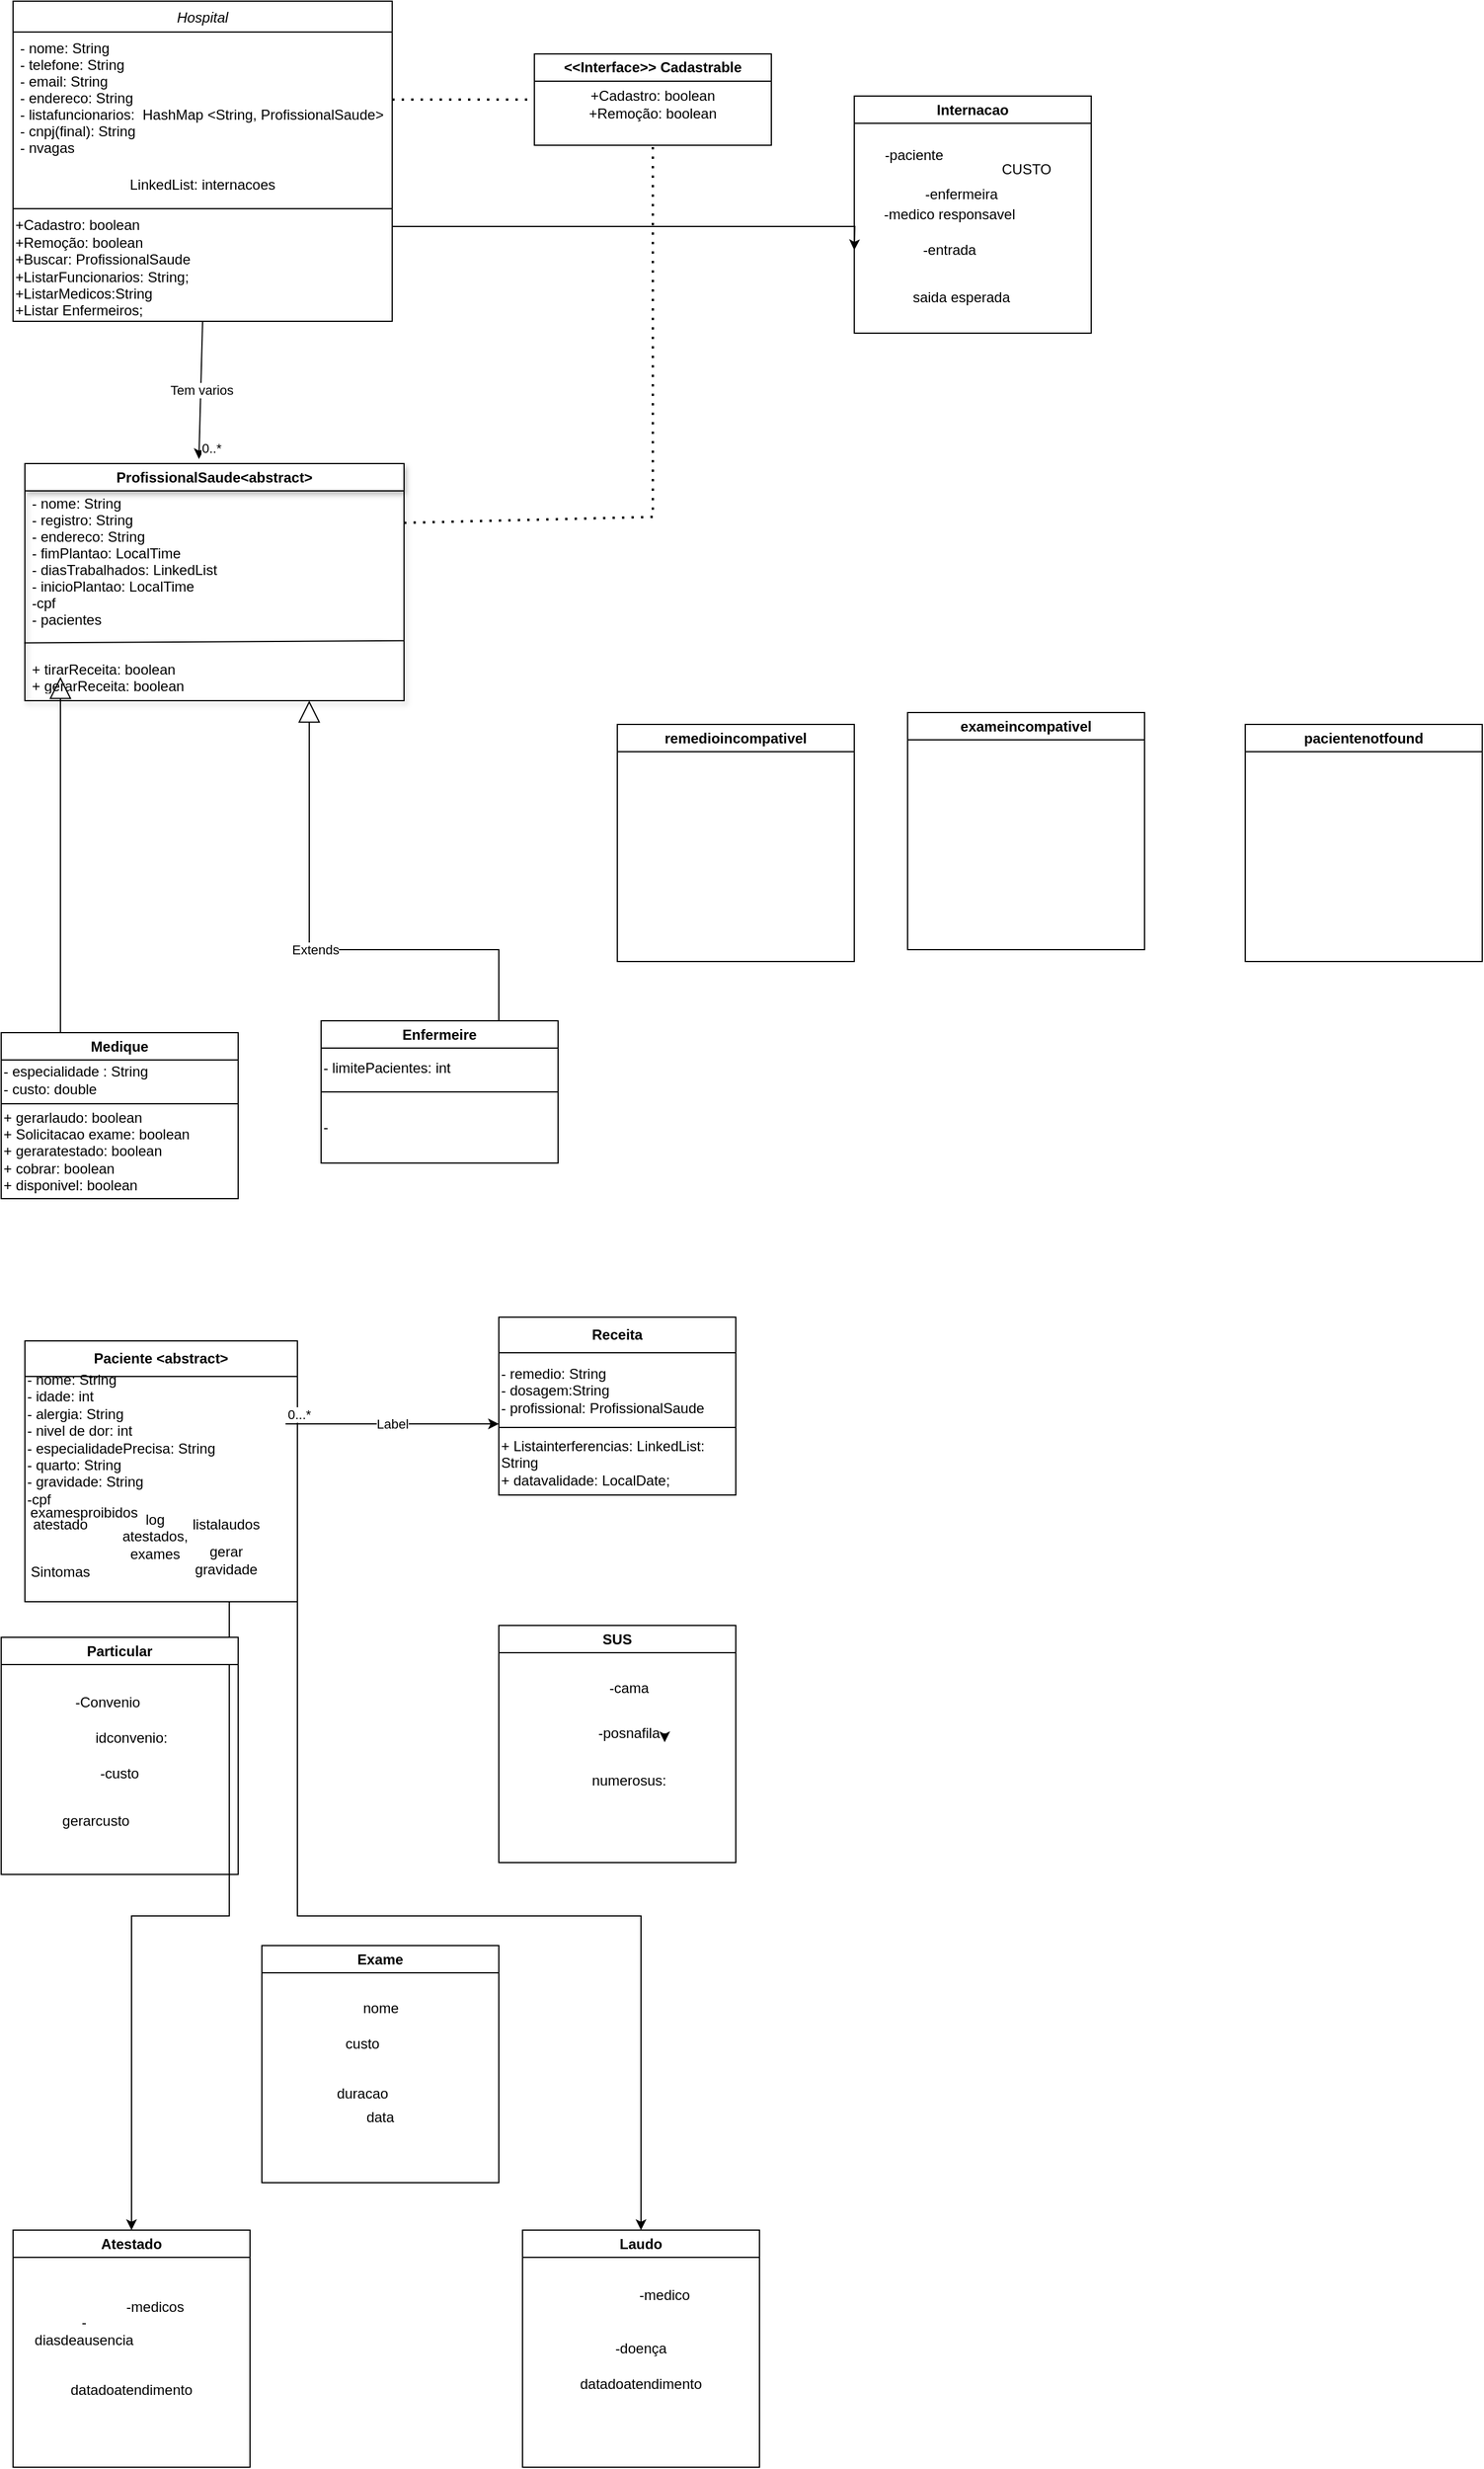 <mxfile version="21.3.8" type="github">
  <diagram id="C5RBs43oDa-KdzZeNtuy" name="Page-1">
    <mxGraphModel dx="1434" dy="775" grid="1" gridSize="10" guides="1" tooltips="1" connect="1" arrows="1" fold="1" page="1" pageScale="1" pageWidth="1600" pageHeight="1169" math="0" shadow="0">
      <root>
        <mxCell id="WIyWlLk6GJQsqaUBKTNV-0" />
        <mxCell id="WIyWlLk6GJQsqaUBKTNV-1" parent="WIyWlLk6GJQsqaUBKTNV-0" />
        <mxCell id="zkfFHV4jXpPFQw0GAbJ--0" value="Hospital" style="swimlane;fontStyle=2;align=center;verticalAlign=top;childLayout=stackLayout;horizontal=1;startSize=26;horizontalStack=0;resizeParent=1;resizeLast=0;collapsible=1;marginBottom=0;rounded=0;shadow=0;strokeWidth=1;" parent="WIyWlLk6GJQsqaUBKTNV-1" vertex="1">
          <mxGeometry x="40" y="80" width="320" height="270" as="geometry">
            <mxRectangle x="230" y="140" width="160" height="26" as="alternateBounds" />
          </mxGeometry>
        </mxCell>
        <mxCell id="zkfFHV4jXpPFQw0GAbJ--1" value="- nome: String&#xa;- telefone: String&#xa;- email: String&#xa;- endereco: String&#xa;- listafuncionarios:  HashMap &lt;String, ProfissionalSaude&gt;&#xa;- cnpj(final): String&#xa;- nvagas&#xa;" style="text;align=left;verticalAlign=top;spacingLeft=4;spacingRight=4;overflow=hidden;rotatable=0;points=[[0,0.5],[1,0.5]];portConstraint=eastwest;" parent="zkfFHV4jXpPFQw0GAbJ--0" vertex="1">
          <mxGeometry y="26" width="320" height="114" as="geometry" />
        </mxCell>
        <mxCell id="CyfO7_76a3TtjCnsQ1G2-8" style="edgeStyle=orthogonalEdgeStyle;rounded=0;orthogonalLoop=1;jettySize=auto;html=1;exitX=1;exitY=1;exitDx=0;exitDy=0;" parent="zkfFHV4jXpPFQw0GAbJ--0" source="CyfO7_76a3TtjCnsQ1G2-6" edge="1">
          <mxGeometry relative="1" as="geometry">
            <mxPoint x="710" y="210" as="targetPoint" />
          </mxGeometry>
        </mxCell>
        <mxCell id="CyfO7_76a3TtjCnsQ1G2-6" value="LinkedList: internacoes" style="text;html=1;strokeColor=none;fillColor=none;align=center;verticalAlign=middle;whiteSpace=wrap;rounded=0;" parent="zkfFHV4jXpPFQw0GAbJ--0" vertex="1">
          <mxGeometry y="140" width="320" height="30" as="geometry" />
        </mxCell>
        <mxCell id="zkfFHV4jXpPFQw0GAbJ--4" value="" style="line;html=1;strokeWidth=1;align=left;verticalAlign=middle;spacingTop=-1;spacingLeft=3;spacingRight=3;rotatable=0;labelPosition=right;points=[];portConstraint=eastwest;" parent="zkfFHV4jXpPFQw0GAbJ--0" vertex="1">
          <mxGeometry y="170" width="320" height="10" as="geometry" />
        </mxCell>
        <mxCell id="-9V2bEK6rvMUXnRSOSfq-13" value="+Cadastro: boolean&lt;br&gt;+Remoção: boolean&lt;br&gt;+Buscar: ProfissionalSaude&lt;br&gt;+ListarFuncionarios: String;&lt;br&gt;+ListarMedicos:String&lt;br&gt;+Listar Enfermeiros;" style="text;html=1;strokeColor=none;fillColor=none;align=left;verticalAlign=middle;whiteSpace=wrap;rounded=0;" parent="zkfFHV4jXpPFQw0GAbJ--0" vertex="1">
          <mxGeometry y="180" width="320" height="90" as="geometry" />
        </mxCell>
        <mxCell id="-9V2bEK6rvMUXnRSOSfq-5" value="&amp;lt;&amp;lt;Interface&amp;gt;&amp;gt; Cadastrable" style="swimlane;whiteSpace=wrap;html=1;" parent="WIyWlLk6GJQsqaUBKTNV-1" vertex="1">
          <mxGeometry x="480" y="124.5" width="200" height="77" as="geometry" />
        </mxCell>
        <mxCell id="-9V2bEK6rvMUXnRSOSfq-8" value="+Cadastro: boolean&lt;br&gt;+Remoção: boolean" style="text;html=1;strokeColor=none;fillColor=none;align=center;verticalAlign=middle;whiteSpace=wrap;rounded=0;" parent="-9V2bEK6rvMUXnRSOSfq-5" vertex="1">
          <mxGeometry y="27" width="200" height="30" as="geometry" />
        </mxCell>
        <mxCell id="-9V2bEK6rvMUXnRSOSfq-11" value="" style="endArrow=none;dashed=1;html=1;dashPattern=1 3;strokeWidth=2;rounded=0;exitX=1;exitY=0.5;exitDx=0;exitDy=0;entryX=0;entryY=0.5;entryDx=0;entryDy=0;" parent="WIyWlLk6GJQsqaUBKTNV-1" source="zkfFHV4jXpPFQw0GAbJ--1" target="-9V2bEK6rvMUXnRSOSfq-5" edge="1">
          <mxGeometry width="50" height="50" relative="1" as="geometry">
            <mxPoint x="300" y="147" as="sourcePoint" />
            <mxPoint x="580" y="250" as="targetPoint" />
          </mxGeometry>
        </mxCell>
        <mxCell id="-9V2bEK6rvMUXnRSOSfq-19" value="ProfissionalSaude&amp;lt;abstract&amp;gt;" style="swimlane;whiteSpace=wrap;html=1;shadow=1;" parent="WIyWlLk6GJQsqaUBKTNV-1" vertex="1">
          <mxGeometry x="50" y="470" width="320" height="200" as="geometry" />
        </mxCell>
        <mxCell id="2CkzwocB3PWpD3vvepL0-0" value="- nome: String&#xa;- registro: String&#xa;- endereco: String&#xa;- fimPlantao: LocalTime&#xa;- diasTrabalhados: LinkedList&#xa;- inicioPlantao: LocalTime&#xa;-cpf&#xa;- pacientes&#xa;&#xa;&#xa;" style="text;align=left;verticalAlign=top;spacingLeft=4;spacingRight=4;overflow=hidden;rotatable=0;points=[[0,0.5],[1,0.5]];portConstraint=eastwest;" parent="-9V2bEK6rvMUXnRSOSfq-19" vertex="1">
          <mxGeometry y="20" width="320" height="130" as="geometry" />
        </mxCell>
        <mxCell id="2CkzwocB3PWpD3vvepL0-1" value="" style="edgeStyle=none;orthogonalLoop=1;jettySize=auto;html=1;rounded=0;exitX=-0.002;exitY=1.01;exitDx=0;exitDy=0;endArrow=none;endFill=0;exitPerimeter=0;entryX=1;entryY=0.995;entryDx=0;entryDy=0;entryPerimeter=0;" parent="-9V2bEK6rvMUXnRSOSfq-19" source="2CkzwocB3PWpD3vvepL0-0" target="2CkzwocB3PWpD3vvepL0-0" edge="1">
          <mxGeometry width="80" relative="1" as="geometry">
            <mxPoint x="110" y="160" as="sourcePoint" />
            <mxPoint x="330" y="130" as="targetPoint" />
            <Array as="points" />
          </mxGeometry>
        </mxCell>
        <mxCell id="2CkzwocB3PWpD3vvepL0-2" value="+ tirarReceita: boolean&#xa;+ gerarReceita: boolean" style="text;align=left;verticalAlign=top;spacingLeft=4;spacingRight=4;overflow=hidden;rotatable=0;points=[[0,0.5],[1,0.5]];portConstraint=eastwest;" parent="-9V2bEK6rvMUXnRSOSfq-19" vertex="1">
          <mxGeometry y="160" width="320" height="30" as="geometry" />
        </mxCell>
        <mxCell id="-9V2bEK6rvMUXnRSOSfq-26" value="" style="endArrow=classic;html=1;rounded=0;entryX=0.459;entryY=-0.019;entryDx=0;entryDy=0;exitX=0.5;exitY=1;exitDx=0;exitDy=0;entryPerimeter=0;" parent="WIyWlLk6GJQsqaUBKTNV-1" source="-9V2bEK6rvMUXnRSOSfq-13" target="-9V2bEK6rvMUXnRSOSfq-19" edge="1">
          <mxGeometry relative="1" as="geometry">
            <mxPoint x="440" y="700" as="sourcePoint" />
            <mxPoint x="600" y="700" as="targetPoint" />
          </mxGeometry>
        </mxCell>
        <mxCell id="-9V2bEK6rvMUXnRSOSfq-27" value="Tem varios" style="edgeLabel;resizable=0;html=1;align=center;verticalAlign=middle;" parent="-9V2bEK6rvMUXnRSOSfq-26" connectable="0" vertex="1">
          <mxGeometry relative="1" as="geometry" />
        </mxCell>
        <mxCell id="-9V2bEK6rvMUXnRSOSfq-29" value="0..*" style="edgeLabel;resizable=0;html=1;align=right;verticalAlign=bottom;" parent="-9V2bEK6rvMUXnRSOSfq-26" connectable="0" vertex="1">
          <mxGeometry x="1" relative="1" as="geometry">
            <mxPoint x="20" as="offset" />
          </mxGeometry>
        </mxCell>
        <mxCell id="-9V2bEK6rvMUXnRSOSfq-47" value="" style="endArrow=none;dashed=1;html=1;dashPattern=1 3;strokeWidth=2;rounded=0;entryX=0.5;entryY=1;entryDx=0;entryDy=0;exitX=1;exitY=0.25;exitDx=0;exitDy=0;" parent="WIyWlLk6GJQsqaUBKTNV-1" source="-9V2bEK6rvMUXnRSOSfq-19" target="-9V2bEK6rvMUXnRSOSfq-5" edge="1">
          <mxGeometry width="50" height="50" relative="1" as="geometry">
            <mxPoint x="660" y="320" as="sourcePoint" />
            <mxPoint x="710" y="270" as="targetPoint" />
            <Array as="points">
              <mxPoint x="580" y="515" />
            </Array>
          </mxGeometry>
        </mxCell>
        <mxCell id="-9V2bEK6rvMUXnRSOSfq-484" style="edgeStyle=orthogonalEdgeStyle;rounded=0;orthogonalLoop=1;jettySize=auto;html=1;exitX=0.25;exitY=0;exitDx=0;exitDy=0;endArrow=block;endFill=0;endSize=16;" parent="WIyWlLk6GJQsqaUBKTNV-1" source="-9V2bEK6rvMUXnRSOSfq-478" edge="1">
          <mxGeometry relative="1" as="geometry">
            <mxPoint x="80" y="650" as="targetPoint" />
            <Array as="points">
              <mxPoint x="80" y="650" />
            </Array>
          </mxGeometry>
        </mxCell>
        <mxCell id="-9V2bEK6rvMUXnRSOSfq-478" value="Medique" style="swimlane;whiteSpace=wrap;html=1;" parent="WIyWlLk6GJQsqaUBKTNV-1" vertex="1">
          <mxGeometry x="30" y="950" width="200" height="140" as="geometry" />
        </mxCell>
        <mxCell id="-9V2bEK6rvMUXnRSOSfq-34" value="- especialidade : String&lt;br&gt;- custo: double" style="text;html=1;strokeColor=none;fillColor=none;align=left;verticalAlign=middle;whiteSpace=wrap;rounded=0;" parent="-9V2bEK6rvMUXnRSOSfq-478" vertex="1">
          <mxGeometry y="20" width="200" height="40" as="geometry" />
        </mxCell>
        <mxCell id="-9V2bEK6rvMUXnRSOSfq-529" value="+ gerarlaudo: boolean&lt;br&gt;+ Solicitacao exame: boolean&lt;br&gt;+ geraratestado: boolean&lt;br&gt;+ cobrar: boolean&lt;br&gt;+ disponivel: boolean" style="text;html=1;strokeColor=none;fillColor=none;align=left;verticalAlign=middle;whiteSpace=wrap;rounded=0;" parent="-9V2bEK6rvMUXnRSOSfq-478" vertex="1">
          <mxGeometry y="60" width="200" height="80" as="geometry" />
        </mxCell>
        <mxCell id="2CkzwocB3PWpD3vvepL0-5" value="" style="edgeStyle=none;orthogonalLoop=1;jettySize=auto;html=1;rounded=0;endArrow=none;endFill=0;exitX=0;exitY=1;exitDx=0;exitDy=0;entryX=1;entryY=1;entryDx=0;entryDy=0;" parent="-9V2bEK6rvMUXnRSOSfq-478" source="-9V2bEK6rvMUXnRSOSfq-34" target="-9V2bEK6rvMUXnRSOSfq-34" edge="1">
          <mxGeometry width="80" relative="1" as="geometry">
            <mxPoint y="80" as="sourcePoint" />
            <mxPoint x="200" y="80" as="targetPoint" />
            <Array as="points">
              <mxPoint x="100" y="60" />
            </Array>
          </mxGeometry>
        </mxCell>
        <mxCell id="-9V2bEK6rvMUXnRSOSfq-479" value="Enfermeire" style="swimlane;whiteSpace=wrap;html=1;" parent="WIyWlLk6GJQsqaUBKTNV-1" vertex="1">
          <mxGeometry x="300" y="940" width="200" height="120" as="geometry" />
        </mxCell>
        <mxCell id="-9V2bEK6rvMUXnRSOSfq-487" value="- limitePacientes: int" style="text;html=1;strokeColor=none;fillColor=none;align=left;verticalAlign=middle;whiteSpace=wrap;rounded=0;" parent="-9V2bEK6rvMUXnRSOSfq-479" vertex="1">
          <mxGeometry y="20" width="200" height="40" as="geometry" />
        </mxCell>
        <mxCell id="-9V2bEK6rvMUXnRSOSfq-492" value="-" style="text;html=1;strokeColor=none;fillColor=none;align=left;verticalAlign=middle;whiteSpace=wrap;rounded=0;" parent="-9V2bEK6rvMUXnRSOSfq-479" vertex="1">
          <mxGeometry y="60" width="200" height="60" as="geometry" />
        </mxCell>
        <mxCell id="2CkzwocB3PWpD3vvepL0-6" value="" style="edgeStyle=none;orthogonalLoop=1;jettySize=auto;html=1;rounded=0;endArrow=none;endFill=0;exitX=0;exitY=1;exitDx=0;exitDy=0;entryX=1;entryY=1;entryDx=0;entryDy=0;" parent="-9V2bEK6rvMUXnRSOSfq-479" edge="1">
          <mxGeometry width="80" relative="1" as="geometry">
            <mxPoint y="60" as="sourcePoint" />
            <mxPoint x="200" y="60" as="targetPoint" />
            <Array as="points">
              <mxPoint x="100" y="60" />
            </Array>
          </mxGeometry>
        </mxCell>
        <mxCell id="-9V2bEK6rvMUXnRSOSfq-482" value="Extends" style="endArrow=block;endSize=16;endFill=0;html=1;rounded=0;exitX=0.75;exitY=0;exitDx=0;exitDy=0;entryX=0.75;entryY=1;entryDx=0;entryDy=0;" parent="WIyWlLk6GJQsqaUBKTNV-1" source="-9V2bEK6rvMUXnRSOSfq-479" target="-9V2bEK6rvMUXnRSOSfq-19" edge="1">
          <mxGeometry width="160" relative="1" as="geometry">
            <mxPoint x="420" y="1030" as="sourcePoint" />
            <mxPoint x="580" y="1030" as="targetPoint" />
            <Array as="points">
              <mxPoint x="450" y="880" />
              <mxPoint x="290" y="880" />
            </Array>
          </mxGeometry>
        </mxCell>
        <mxCell id="DUk6I2xnCjZQWjMvz-8V-1" style="edgeStyle=orthogonalEdgeStyle;rounded=0;orthogonalLoop=1;jettySize=auto;html=1;exitX=1;exitY=1;exitDx=0;exitDy=0;" parent="WIyWlLk6GJQsqaUBKTNV-1" source="-9V2bEK6rvMUXnRSOSfq-493" target="-9V2bEK6rvMUXnRSOSfq-531" edge="1">
          <mxGeometry relative="1" as="geometry">
            <mxPoint x="600" y="1930" as="targetPoint" />
          </mxGeometry>
        </mxCell>
        <mxCell id="DUk6I2xnCjZQWjMvz-8V-3" style="edgeStyle=orthogonalEdgeStyle;rounded=0;orthogonalLoop=1;jettySize=auto;html=1;exitX=0.75;exitY=1;exitDx=0;exitDy=0;" parent="WIyWlLk6GJQsqaUBKTNV-1" source="-9V2bEK6rvMUXnRSOSfq-493" target="-9V2bEK6rvMUXnRSOSfq-530" edge="1">
          <mxGeometry relative="1" as="geometry" />
        </mxCell>
        <mxCell id="-9V2bEK6rvMUXnRSOSfq-493" value="Paciente &amp;lt;abstract&amp;gt;" style="swimlane;whiteSpace=wrap;html=1;startSize=30;" parent="WIyWlLk6GJQsqaUBKTNV-1" vertex="1">
          <mxGeometry x="50" y="1210" width="230" height="220" as="geometry" />
        </mxCell>
        <mxCell id="-9V2bEK6rvMUXnRSOSfq-513" value="- nome: String&lt;br&gt;- idade: int&lt;br&gt;- alergia: String&amp;nbsp;&lt;br&gt;- nivel de dor: int&lt;br&gt;- especialidadePrecisa: String&lt;br&gt;- quarto: String&lt;br&gt;&lt;div&gt;- gravidade: String&lt;/div&gt;&lt;div&gt;-cpf&lt;br&gt;&lt;/div&gt;" style="text;html=1;strokeColor=none;fillColor=none;align=left;verticalAlign=middle;whiteSpace=wrap;rounded=0;" parent="-9V2bEK6rvMUXnRSOSfq-493" vertex="1">
          <mxGeometry y="33" width="230" height="100" as="geometry" />
        </mxCell>
        <mxCell id="-9V2bEK6rvMUXnRSOSfq-532" value="atestado" style="text;html=1;strokeColor=none;fillColor=none;align=center;verticalAlign=middle;whiteSpace=wrap;rounded=0;" parent="-9V2bEK6rvMUXnRSOSfq-493" vertex="1">
          <mxGeometry y="140" width="60" height="30" as="geometry" />
        </mxCell>
        <mxCell id="-9V2bEK6rvMUXnRSOSfq-541" value="log atestados, exames" style="text;html=1;strokeColor=none;fillColor=none;align=center;verticalAlign=middle;whiteSpace=wrap;rounded=0;" parent="-9V2bEK6rvMUXnRSOSfq-493" vertex="1">
          <mxGeometry x="80" y="150" width="60" height="30" as="geometry" />
        </mxCell>
        <mxCell id="-9V2bEK6rvMUXnRSOSfq-533" value="listalaudos" style="text;html=1;strokeColor=none;fillColor=none;align=center;verticalAlign=middle;whiteSpace=wrap;rounded=0;" parent="-9V2bEK6rvMUXnRSOSfq-493" vertex="1">
          <mxGeometry x="140" y="140" width="60" height="30" as="geometry" />
        </mxCell>
        <mxCell id="-9V2bEK6rvMUXnRSOSfq-511" value="gerar gravidade" style="text;html=1;strokeColor=none;fillColor=none;align=center;verticalAlign=middle;whiteSpace=wrap;rounded=0;" parent="-9V2bEK6rvMUXnRSOSfq-493" vertex="1">
          <mxGeometry x="140" y="170" width="60" height="30" as="geometry" />
        </mxCell>
        <mxCell id="-9V2bEK6rvMUXnRSOSfq-510" value="Sintomas" style="text;html=1;strokeColor=none;fillColor=none;align=center;verticalAlign=middle;whiteSpace=wrap;rounded=0;" parent="-9V2bEK6rvMUXnRSOSfq-493" vertex="1">
          <mxGeometry y="180" width="60" height="30" as="geometry" />
        </mxCell>
        <mxCell id="-9V2bEK6rvMUXnRSOSfq-514" value="examesproibidos" style="text;html=1;strokeColor=none;fillColor=none;align=center;verticalAlign=middle;whiteSpace=wrap;rounded=0;" parent="-9V2bEK6rvMUXnRSOSfq-493" vertex="1">
          <mxGeometry x="20" y="130" width="60" height="30" as="geometry" />
        </mxCell>
        <mxCell id="-9V2bEK6rvMUXnRSOSfq-494" value="Particular" style="swimlane;whiteSpace=wrap;html=1;startSize=23;" parent="WIyWlLk6GJQsqaUBKTNV-1" vertex="1">
          <mxGeometry x="30" y="1460" width="200" height="200" as="geometry" />
        </mxCell>
        <mxCell id="-9V2bEK6rvMUXnRSOSfq-515" value="-Convenio" style="text;html=1;strokeColor=none;fillColor=none;align=center;verticalAlign=middle;whiteSpace=wrap;rounded=0;" parent="-9V2bEK6rvMUXnRSOSfq-494" vertex="1">
          <mxGeometry x="60" y="40" width="60" height="30" as="geometry" />
        </mxCell>
        <mxCell id="-9V2bEK6rvMUXnRSOSfq-522" value="gerarcusto" style="text;html=1;strokeColor=none;fillColor=none;align=center;verticalAlign=middle;whiteSpace=wrap;rounded=0;" parent="-9V2bEK6rvMUXnRSOSfq-494" vertex="1">
          <mxGeometry x="50" y="140" width="60" height="30" as="geometry" />
        </mxCell>
        <mxCell id="-9V2bEK6rvMUXnRSOSfq-523" value="-custo" style="text;html=1;strokeColor=none;fillColor=none;align=center;verticalAlign=middle;whiteSpace=wrap;rounded=0;" parent="-9V2bEK6rvMUXnRSOSfq-494" vertex="1">
          <mxGeometry x="70" y="100" width="60" height="30" as="geometry" />
        </mxCell>
        <mxCell id="-9V2bEK6rvMUXnRSOSfq-526" value="idconvenio:" style="text;html=1;strokeColor=none;fillColor=none;align=center;verticalAlign=middle;whiteSpace=wrap;rounded=0;" parent="-9V2bEK6rvMUXnRSOSfq-494" vertex="1">
          <mxGeometry x="80" y="70" width="60" height="30" as="geometry" />
        </mxCell>
        <mxCell id="-9V2bEK6rvMUXnRSOSfq-496" value="SUS" style="swimlane;whiteSpace=wrap;html=1;" parent="WIyWlLk6GJQsqaUBKTNV-1" vertex="1">
          <mxGeometry x="450" y="1450" width="200" height="200" as="geometry" />
        </mxCell>
        <mxCell id="-9V2bEK6rvMUXnRSOSfq-519" value="-cama" style="text;html=1;strokeColor=none;fillColor=none;align=center;verticalAlign=middle;whiteSpace=wrap;rounded=0;" parent="-9V2bEK6rvMUXnRSOSfq-496" vertex="1">
          <mxGeometry x="80" y="40" width="60" height="26" as="geometry" />
        </mxCell>
        <mxCell id="-9V2bEK6rvMUXnRSOSfq-520" value="-posnafila" style="text;html=1;strokeColor=none;fillColor=none;align=center;verticalAlign=middle;whiteSpace=wrap;rounded=0;" parent="-9V2bEK6rvMUXnRSOSfq-496" vertex="1">
          <mxGeometry x="80" y="76" width="60" height="30" as="geometry" />
        </mxCell>
        <mxCell id="-9V2bEK6rvMUXnRSOSfq-521" style="edgeStyle=orthogonalEdgeStyle;rounded=0;orthogonalLoop=1;jettySize=auto;html=1;exitX=1;exitY=0.5;exitDx=0;exitDy=0;entryX=1;entryY=0.75;entryDx=0;entryDy=0;" parent="-9V2bEK6rvMUXnRSOSfq-496" source="-9V2bEK6rvMUXnRSOSfq-520" target="-9V2bEK6rvMUXnRSOSfq-520" edge="1">
          <mxGeometry relative="1" as="geometry" />
        </mxCell>
        <mxCell id="-9V2bEK6rvMUXnRSOSfq-527" value="numerosus:" style="text;html=1;strokeColor=none;fillColor=none;align=center;verticalAlign=middle;whiteSpace=wrap;rounded=0;" parent="-9V2bEK6rvMUXnRSOSfq-496" vertex="1">
          <mxGeometry x="80" y="116" width="60" height="30" as="geometry" />
        </mxCell>
        <mxCell id="-9V2bEK6rvMUXnRSOSfq-500" value="&#39;" style="endArrow=classic;html=1;rounded=0;" parent="WIyWlLk6GJQsqaUBKTNV-1" edge="1">
          <mxGeometry relative="1" as="geometry">
            <mxPoint x="270" y="1280" as="sourcePoint" />
            <mxPoint x="450" y="1280" as="targetPoint" />
            <Array as="points" />
          </mxGeometry>
        </mxCell>
        <mxCell id="-9V2bEK6rvMUXnRSOSfq-501" value="Label" style="edgeLabel;resizable=0;html=1;align=center;verticalAlign=middle;" parent="-9V2bEK6rvMUXnRSOSfq-500" connectable="0" vertex="1">
          <mxGeometry relative="1" as="geometry" />
        </mxCell>
        <mxCell id="-9V2bEK6rvMUXnRSOSfq-502" value="0...*" style="edgeLabel;resizable=0;html=1;align=left;verticalAlign=bottom;" parent="-9V2bEK6rvMUXnRSOSfq-500" connectable="0" vertex="1">
          <mxGeometry x="-1" relative="1" as="geometry" />
        </mxCell>
        <mxCell id="-9V2bEK6rvMUXnRSOSfq-503" value="Exame" style="swimlane;whiteSpace=wrap;html=1;" parent="WIyWlLk6GJQsqaUBKTNV-1" vertex="1">
          <mxGeometry x="250" y="1720" width="200" height="200" as="geometry" />
        </mxCell>
        <mxCell id="-9V2bEK6rvMUXnRSOSfq-543" value="custo" style="text;html=1;strokeColor=none;fillColor=none;align=center;verticalAlign=middle;whiteSpace=wrap;rounded=0;" parent="-9V2bEK6rvMUXnRSOSfq-503" vertex="1">
          <mxGeometry x="55" y="68" width="60" height="30" as="geometry" />
        </mxCell>
        <mxCell id="-9V2bEK6rvMUXnRSOSfq-547" value="data" style="text;html=1;strokeColor=none;fillColor=none;align=center;verticalAlign=middle;whiteSpace=wrap;rounded=0;" parent="-9V2bEK6rvMUXnRSOSfq-503" vertex="1">
          <mxGeometry x="70" y="130" width="60" height="30" as="geometry" />
        </mxCell>
        <mxCell id="-9V2bEK6rvMUXnRSOSfq-542" value="nome" style="text;html=1;align=center;verticalAlign=middle;resizable=0;points=[];autosize=1;strokeColor=none;fillColor=none;" parent="-9V2bEK6rvMUXnRSOSfq-503" vertex="1">
          <mxGeometry x="75" y="38" width="50" height="30" as="geometry" />
        </mxCell>
        <mxCell id="-9V2bEK6rvMUXnRSOSfq-546" value="duracao" style="text;html=1;strokeColor=none;fillColor=none;align=center;verticalAlign=middle;whiteSpace=wrap;rounded=0;" parent="-9V2bEK6rvMUXnRSOSfq-503" vertex="1">
          <mxGeometry x="55" y="110" width="60" height="30" as="geometry" />
        </mxCell>
        <mxCell id="-9V2bEK6rvMUXnRSOSfq-530" value="Atestado" style="swimlane;whiteSpace=wrap;html=1;" parent="WIyWlLk6GJQsqaUBKTNV-1" vertex="1">
          <mxGeometry x="40" y="1960" width="200" height="200" as="geometry" />
        </mxCell>
        <mxCell id="-9V2bEK6rvMUXnRSOSfq-534" value="-medicos" style="text;html=1;strokeColor=none;fillColor=none;align=center;verticalAlign=middle;whiteSpace=wrap;rounded=0;" parent="-9V2bEK6rvMUXnRSOSfq-530" vertex="1">
          <mxGeometry x="90" y="50" width="60" height="30" as="geometry" />
        </mxCell>
        <mxCell id="-9V2bEK6rvMUXnRSOSfq-535" value="-diasdeausencia" style="text;html=1;strokeColor=none;fillColor=none;align=center;verticalAlign=middle;whiteSpace=wrap;rounded=0;" parent="-9V2bEK6rvMUXnRSOSfq-530" vertex="1">
          <mxGeometry x="30" y="70" width="60" height="30" as="geometry" />
        </mxCell>
        <mxCell id="-9V2bEK6rvMUXnRSOSfq-536" value="datadoatendimento" style="text;html=1;strokeColor=none;fillColor=none;align=center;verticalAlign=middle;whiteSpace=wrap;rounded=0;" parent="-9V2bEK6rvMUXnRSOSfq-530" vertex="1">
          <mxGeometry x="70" y="120" width="60" height="30" as="geometry" />
        </mxCell>
        <mxCell id="-9V2bEK6rvMUXnRSOSfq-531" value="Laudo" style="swimlane;whiteSpace=wrap;html=1;" parent="WIyWlLk6GJQsqaUBKTNV-1" vertex="1">
          <mxGeometry x="470" y="1960" width="200" height="200" as="geometry" />
        </mxCell>
        <mxCell id="-9V2bEK6rvMUXnRSOSfq-538" value="-medico" style="text;html=1;strokeColor=none;fillColor=none;align=center;verticalAlign=middle;whiteSpace=wrap;rounded=0;" parent="-9V2bEK6rvMUXnRSOSfq-531" vertex="1">
          <mxGeometry x="90" y="40" width="60" height="30" as="geometry" />
        </mxCell>
        <mxCell id="-9V2bEK6rvMUXnRSOSfq-539" value="-doença" style="text;html=1;strokeColor=none;fillColor=none;align=center;verticalAlign=middle;whiteSpace=wrap;rounded=0;" parent="-9V2bEK6rvMUXnRSOSfq-531" vertex="1">
          <mxGeometry x="70" y="85" width="60" height="30" as="geometry" />
        </mxCell>
        <mxCell id="-9V2bEK6rvMUXnRSOSfq-540" value="datadoatendimento" style="text;html=1;strokeColor=none;fillColor=none;align=center;verticalAlign=middle;whiteSpace=wrap;rounded=0;" parent="-9V2bEK6rvMUXnRSOSfq-531" vertex="1">
          <mxGeometry x="70" y="115" width="60" height="30" as="geometry" />
        </mxCell>
        <mxCell id="-9V2bEK6rvMUXnRSOSfq-40" value="Receita" style="swimlane;whiteSpace=wrap;html=1;startSize=30;" parent="WIyWlLk6GJQsqaUBKTNV-1" vertex="1">
          <mxGeometry x="450" y="1190" width="200" height="150" as="geometry" />
        </mxCell>
        <mxCell id="-9V2bEK6rvMUXnRSOSfq-42" value="- remedio: String&lt;br&gt;- dosagem:String&lt;br&gt;- profissional: ProfissionalSaude" style="text;html=1;strokeColor=none;fillColor=none;align=left;verticalAlign=middle;whiteSpace=wrap;rounded=0;" parent="-9V2bEK6rvMUXnRSOSfq-40" vertex="1">
          <mxGeometry y="30" width="200" height="63" as="geometry" />
        </mxCell>
        <mxCell id="-9V2bEK6rvMUXnRSOSfq-45" value="+ Listainterferencias: LinkedList: String&lt;br&gt;&lt;div style=&quot;&quot;&gt;&lt;span style=&quot;background-color: initial;&quot;&gt;+ datavalidade: LocalDate;&lt;/span&gt;&lt;/div&gt;" style="text;html=1;strokeColor=none;fillColor=none;align=left;verticalAlign=middle;whiteSpace=wrap;rounded=0;" parent="-9V2bEK6rvMUXnRSOSfq-40" vertex="1">
          <mxGeometry y="93" width="200" height="60" as="geometry" />
        </mxCell>
        <mxCell id="2CkzwocB3PWpD3vvepL0-7" value="" style="edgeStyle=none;orthogonalLoop=1;jettySize=auto;html=1;rounded=0;endArrow=none;endFill=0;exitX=0;exitY=1;exitDx=0;exitDy=0;entryX=1;entryY=1;entryDx=0;entryDy=0;" parent="-9V2bEK6rvMUXnRSOSfq-40" source="-9V2bEK6rvMUXnRSOSfq-42" target="-9V2bEK6rvMUXnRSOSfq-42" edge="1">
          <mxGeometry width="80" relative="1" as="geometry">
            <mxPoint y="100" as="sourcePoint" />
            <mxPoint x="200" y="100" as="targetPoint" />
            <Array as="points" />
          </mxGeometry>
        </mxCell>
        <mxCell id="CyfO7_76a3TtjCnsQ1G2-0" value="Internacao" style="swimlane;whiteSpace=wrap;html=1;startSize=23;" parent="WIyWlLk6GJQsqaUBKTNV-1" vertex="1">
          <mxGeometry x="750" y="160" width="200" height="200" as="geometry" />
        </mxCell>
        <mxCell id="CyfO7_76a3TtjCnsQ1G2-5" value="&lt;div&gt;CUSTO&lt;/div&gt;" style="text;html=1;align=center;verticalAlign=middle;resizable=0;points=[];autosize=1;strokeColor=none;fillColor=none;" parent="CyfO7_76a3TtjCnsQ1G2-0" vertex="1">
          <mxGeometry x="115" y="47" width="60" height="30" as="geometry" />
        </mxCell>
        <mxCell id="CyfO7_76a3TtjCnsQ1G2-1" value="-paciente" style="text;html=1;align=center;verticalAlign=middle;resizable=0;points=[];autosize=1;strokeColor=none;fillColor=none;" parent="WIyWlLk6GJQsqaUBKTNV-1" vertex="1">
          <mxGeometry x="765" y="195" width="70" height="30" as="geometry" />
        </mxCell>
        <mxCell id="CyfO7_76a3TtjCnsQ1G2-2" value="-medico responsavel" style="text;html=1;align=center;verticalAlign=middle;resizable=0;points=[];autosize=1;strokeColor=none;fillColor=none;" parent="WIyWlLk6GJQsqaUBKTNV-1" vertex="1">
          <mxGeometry x="765" y="245" width="130" height="30" as="geometry" />
        </mxCell>
        <mxCell id="CyfO7_76a3TtjCnsQ1G2-3" value="-entrada" style="text;html=1;align=center;verticalAlign=middle;resizable=0;points=[];autosize=1;strokeColor=none;fillColor=none;" parent="WIyWlLk6GJQsqaUBKTNV-1" vertex="1">
          <mxGeometry x="795" y="275" width="70" height="30" as="geometry" />
        </mxCell>
        <mxCell id="CyfO7_76a3TtjCnsQ1G2-4" value="saida esperada" style="text;html=1;align=center;verticalAlign=middle;resizable=0;points=[];autosize=1;strokeColor=none;fillColor=none;" parent="WIyWlLk6GJQsqaUBKTNV-1" vertex="1">
          <mxGeometry x="785" y="315" width="110" height="30" as="geometry" />
        </mxCell>
        <mxCell id="CyfO7_76a3TtjCnsQ1G2-9" value="remedioincompativel" style="swimlane;whiteSpace=wrap;html=1;" parent="WIyWlLk6GJQsqaUBKTNV-1" vertex="1">
          <mxGeometry x="550" y="690" width="200" height="200" as="geometry" />
        </mxCell>
        <mxCell id="CyfO7_76a3TtjCnsQ1G2-10" value="exameincompativel" style="swimlane;whiteSpace=wrap;html=1;" parent="WIyWlLk6GJQsqaUBKTNV-1" vertex="1">
          <mxGeometry x="795" y="680" width="200" height="200" as="geometry" />
        </mxCell>
        <mxCell id="CyfO7_76a3TtjCnsQ1G2-11" value="&lt;div&gt;pacientenotfound&lt;/div&gt;" style="swimlane;whiteSpace=wrap;html=1;" parent="WIyWlLk6GJQsqaUBKTNV-1" vertex="1">
          <mxGeometry x="1080" y="690" width="200" height="200" as="geometry" />
        </mxCell>
        <mxCell id="CyfO7_76a3TtjCnsQ1G2-12" value="&lt;div&gt;-enfermeira&lt;/div&gt;" style="text;html=1;align=center;verticalAlign=middle;resizable=0;points=[];autosize=1;strokeColor=none;fillColor=none;" parent="WIyWlLk6GJQsqaUBKTNV-1" vertex="1">
          <mxGeometry x="800" y="228" width="80" height="30" as="geometry" />
        </mxCell>
      </root>
    </mxGraphModel>
  </diagram>
</mxfile>
